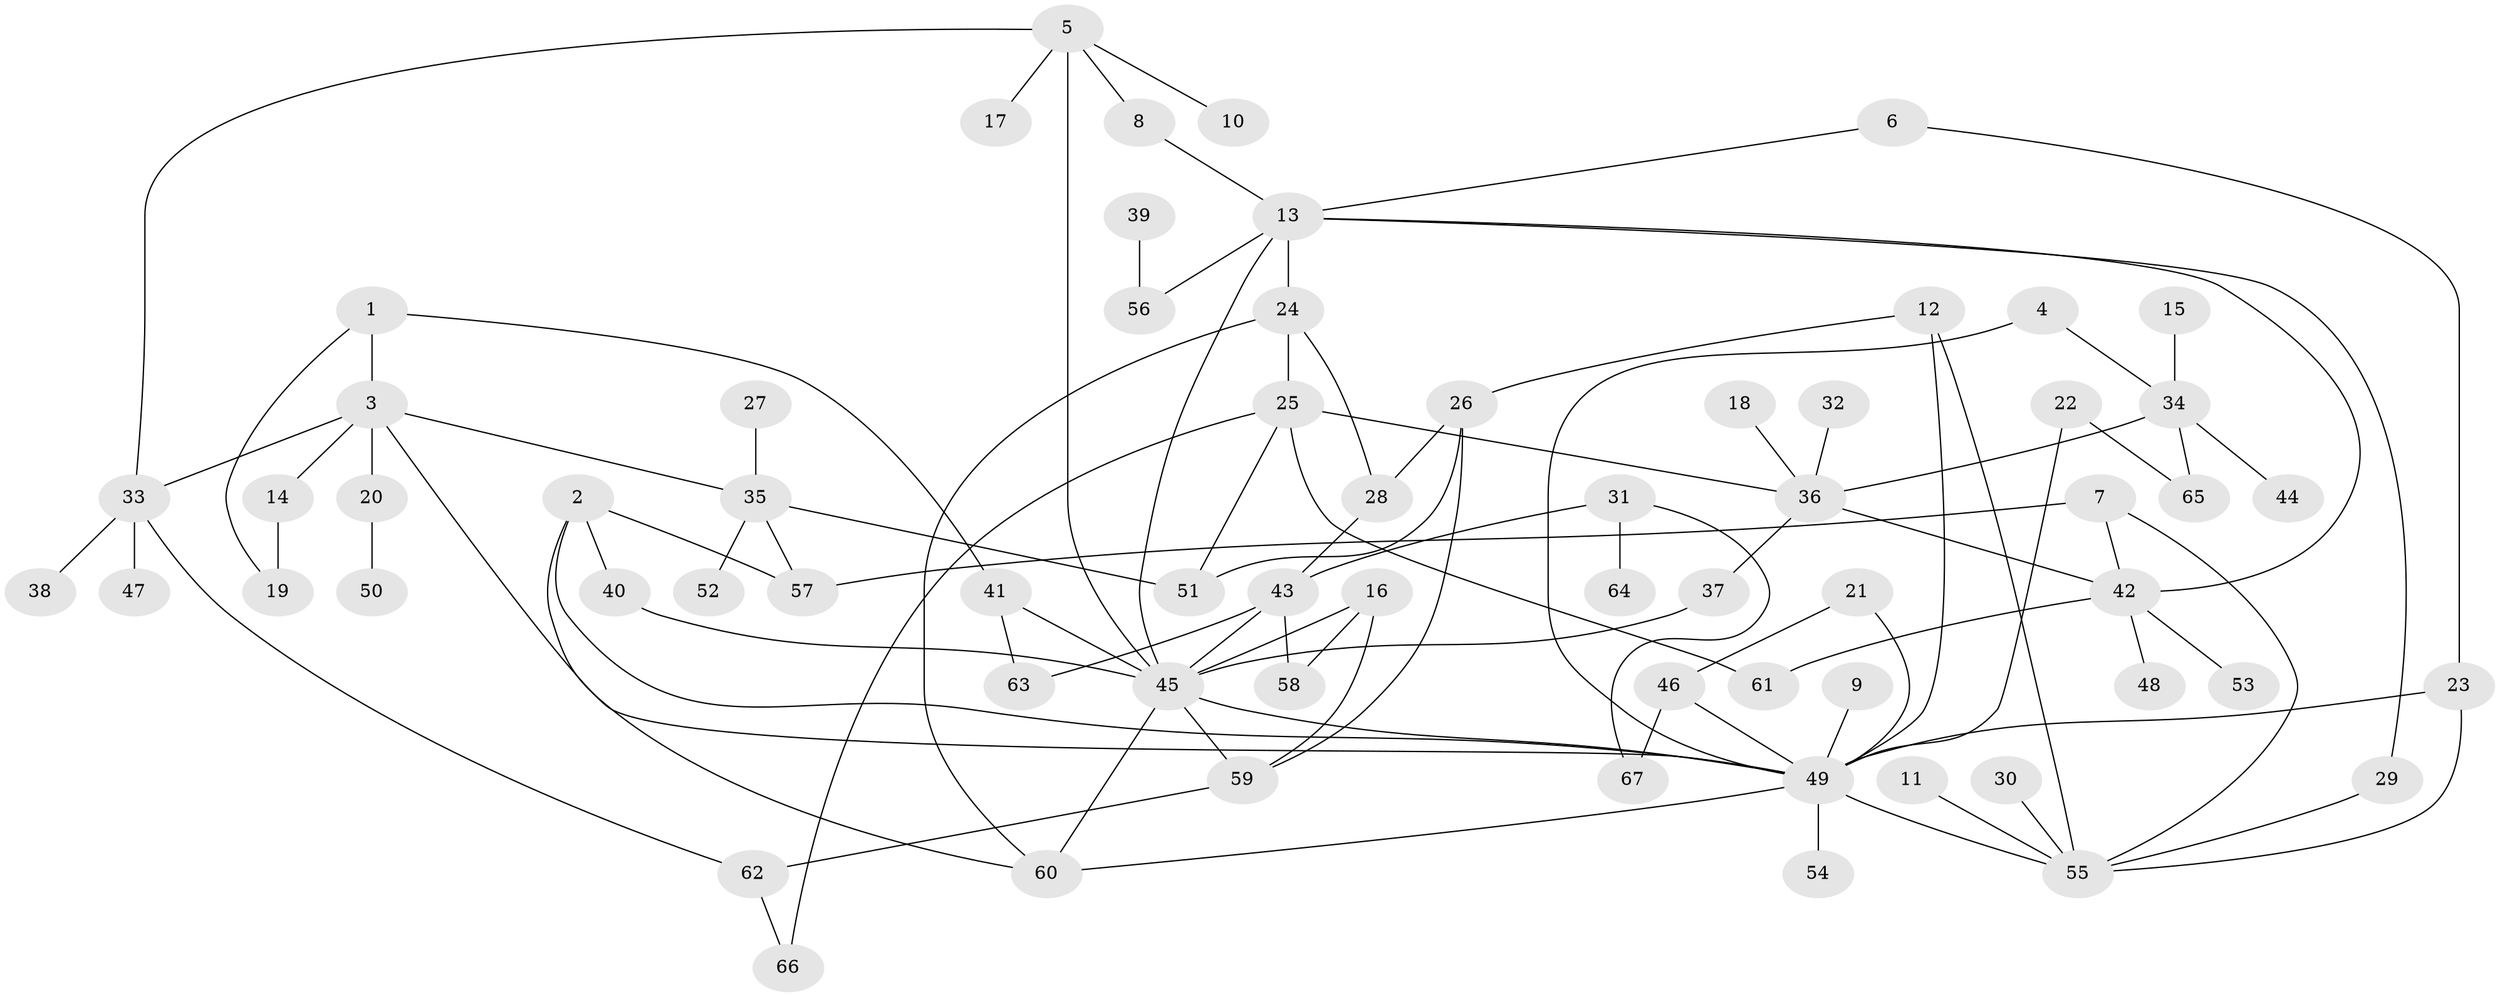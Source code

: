 // original degree distribution, {3: 0.15315315315315314, 16: 0.009009009009009009, 7: 0.02702702702702703, 11: 0.009009009009009009, 8: 0.018018018018018018, 4: 0.08108108108108109, 6: 0.04504504504504504, 2: 0.23423423423423423, 5: 0.018018018018018018, 1: 0.40540540540540543}
// Generated by graph-tools (version 1.1) at 2025/36/03/04/25 23:36:49]
// undirected, 67 vertices, 98 edges
graph export_dot {
  node [color=gray90,style=filled];
  1;
  2;
  3;
  4;
  5;
  6;
  7;
  8;
  9;
  10;
  11;
  12;
  13;
  14;
  15;
  16;
  17;
  18;
  19;
  20;
  21;
  22;
  23;
  24;
  25;
  26;
  27;
  28;
  29;
  30;
  31;
  32;
  33;
  34;
  35;
  36;
  37;
  38;
  39;
  40;
  41;
  42;
  43;
  44;
  45;
  46;
  47;
  48;
  49;
  50;
  51;
  52;
  53;
  54;
  55;
  56;
  57;
  58;
  59;
  60;
  61;
  62;
  63;
  64;
  65;
  66;
  67;
  1 -- 3 [weight=1.0];
  1 -- 19 [weight=1.0];
  1 -- 41 [weight=1.0];
  2 -- 40 [weight=1.0];
  2 -- 49 [weight=1.0];
  2 -- 57 [weight=1.0];
  2 -- 60 [weight=1.0];
  3 -- 14 [weight=1.0];
  3 -- 20 [weight=1.0];
  3 -- 33 [weight=1.0];
  3 -- 35 [weight=1.0];
  3 -- 49 [weight=1.0];
  4 -- 34 [weight=1.0];
  4 -- 49 [weight=1.0];
  5 -- 8 [weight=1.0];
  5 -- 10 [weight=1.0];
  5 -- 17 [weight=1.0];
  5 -- 33 [weight=1.0];
  5 -- 45 [weight=1.0];
  6 -- 13 [weight=1.0];
  6 -- 23 [weight=1.0];
  7 -- 42 [weight=1.0];
  7 -- 55 [weight=1.0];
  7 -- 57 [weight=1.0];
  8 -- 13 [weight=1.0];
  9 -- 49 [weight=1.0];
  11 -- 55 [weight=1.0];
  12 -- 26 [weight=1.0];
  12 -- 49 [weight=1.0];
  12 -- 55 [weight=1.0];
  13 -- 24 [weight=1.0];
  13 -- 29 [weight=1.0];
  13 -- 42 [weight=1.0];
  13 -- 45 [weight=1.0];
  13 -- 56 [weight=1.0];
  14 -- 19 [weight=1.0];
  15 -- 34 [weight=1.0];
  16 -- 45 [weight=1.0];
  16 -- 58 [weight=1.0];
  16 -- 59 [weight=1.0];
  18 -- 36 [weight=1.0];
  20 -- 50 [weight=1.0];
  21 -- 46 [weight=1.0];
  21 -- 49 [weight=1.0];
  22 -- 49 [weight=1.0];
  22 -- 65 [weight=1.0];
  23 -- 49 [weight=2.0];
  23 -- 55 [weight=1.0];
  24 -- 25 [weight=1.0];
  24 -- 28 [weight=1.0];
  24 -- 60 [weight=1.0];
  25 -- 36 [weight=1.0];
  25 -- 51 [weight=1.0];
  25 -- 61 [weight=1.0];
  25 -- 66 [weight=1.0];
  26 -- 28 [weight=1.0];
  26 -- 51 [weight=1.0];
  26 -- 59 [weight=1.0];
  27 -- 35 [weight=1.0];
  28 -- 43 [weight=1.0];
  29 -- 55 [weight=1.0];
  30 -- 55 [weight=1.0];
  31 -- 43 [weight=1.0];
  31 -- 64 [weight=1.0];
  31 -- 67 [weight=1.0];
  32 -- 36 [weight=1.0];
  33 -- 38 [weight=1.0];
  33 -- 47 [weight=1.0];
  33 -- 62 [weight=1.0];
  34 -- 36 [weight=1.0];
  34 -- 44 [weight=1.0];
  34 -- 65 [weight=1.0];
  35 -- 51 [weight=1.0];
  35 -- 52 [weight=1.0];
  35 -- 57 [weight=1.0];
  36 -- 37 [weight=1.0];
  36 -- 42 [weight=1.0];
  37 -- 45 [weight=1.0];
  39 -- 56 [weight=1.0];
  40 -- 45 [weight=1.0];
  41 -- 45 [weight=1.0];
  41 -- 63 [weight=1.0];
  42 -- 48 [weight=1.0];
  42 -- 53 [weight=1.0];
  42 -- 61 [weight=1.0];
  43 -- 45 [weight=1.0];
  43 -- 58 [weight=1.0];
  43 -- 63 [weight=1.0];
  45 -- 49 [weight=1.0];
  45 -- 59 [weight=1.0];
  45 -- 60 [weight=1.0];
  46 -- 49 [weight=1.0];
  46 -- 67 [weight=1.0];
  49 -- 54 [weight=1.0];
  49 -- 55 [weight=1.0];
  49 -- 60 [weight=1.0];
  59 -- 62 [weight=1.0];
  62 -- 66 [weight=1.0];
}
